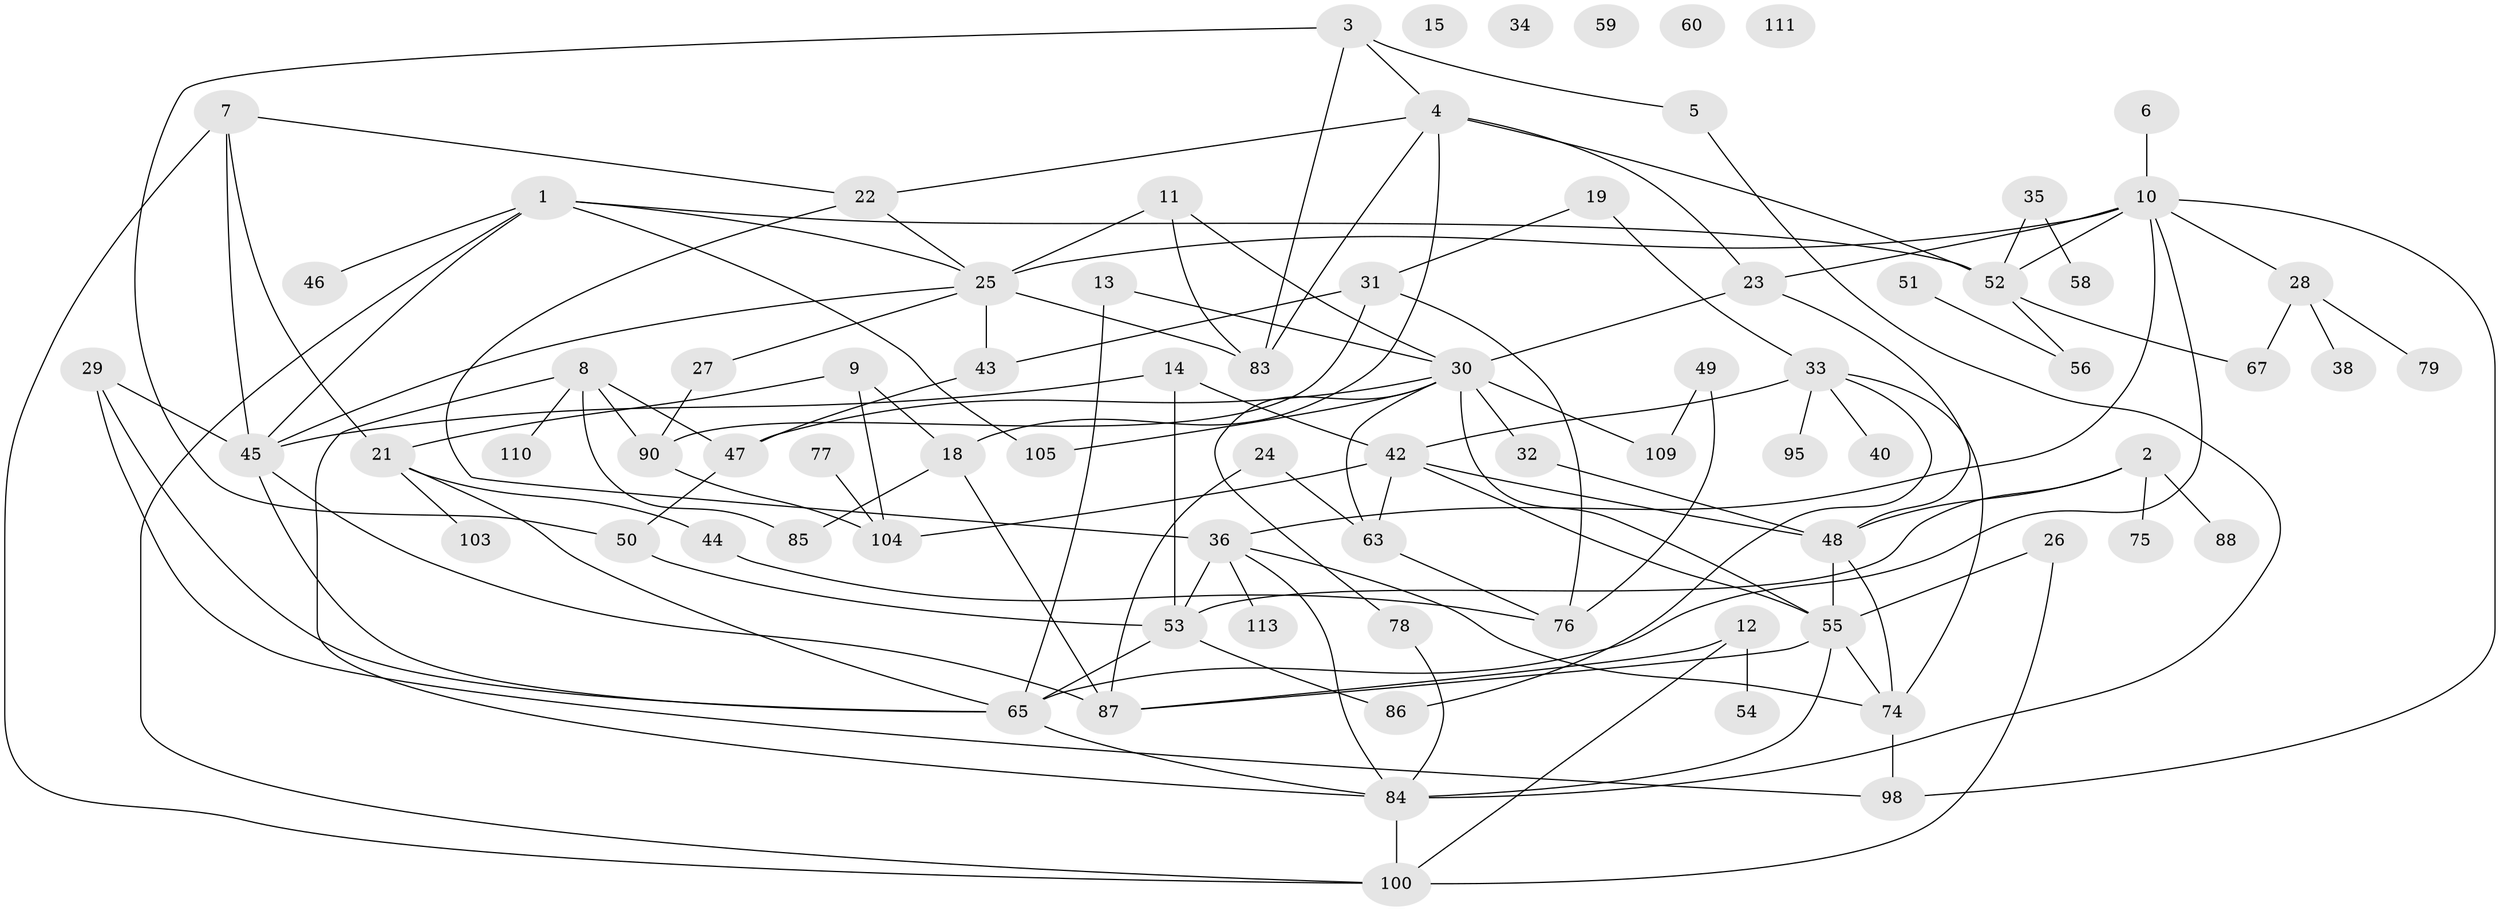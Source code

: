 // original degree distribution, {6: 0.06557377049180328, 2: 0.3360655737704918, 3: 0.14754098360655737, 4: 0.13934426229508196, 1: 0.1721311475409836, 5: 0.08196721311475409, 0: 0.03278688524590164, 7: 0.02459016393442623}
// Generated by graph-tools (version 1.1) at 2025/41/03/06/25 10:41:21]
// undirected, 79 vertices, 128 edges
graph export_dot {
graph [start="1"]
  node [color=gray90,style=filled];
  1;
  2 [super="+72"];
  3 [super="+93"];
  4 [super="+106"];
  5;
  6;
  7 [super="+37"];
  8 [super="+92"];
  9 [super="+101"];
  10 [super="+16"];
  11 [super="+17"];
  12;
  13 [super="+66"];
  14;
  15;
  18 [super="+91"];
  19 [super="+20"];
  21 [super="+102"];
  22;
  23 [super="+69"];
  24;
  25 [super="+94"];
  26;
  27;
  28;
  29 [super="+39"];
  30 [super="+108"];
  31 [super="+41"];
  32 [super="+64"];
  33 [super="+57"];
  34 [super="+99"];
  35 [super="+70"];
  36 [super="+62"];
  38 [super="+68"];
  40;
  42 [super="+81"];
  43;
  44 [super="+61"];
  45 [super="+71"];
  46;
  47 [super="+97"];
  48 [super="+122"];
  49;
  50 [super="+115"];
  51 [super="+73"];
  52 [super="+89"];
  53 [super="+118"];
  54;
  55 [super="+117"];
  56;
  58;
  59;
  60;
  63 [super="+107"];
  65 [super="+116"];
  67 [super="+112"];
  74;
  75 [super="+82"];
  76 [super="+121"];
  77;
  78 [super="+80"];
  79;
  83;
  84 [super="+119"];
  85;
  86;
  87 [super="+96"];
  88;
  90;
  95;
  98;
  100 [super="+120"];
  103;
  104 [super="+114"];
  105;
  109;
  110;
  111;
  113;
  1 -- 46;
  1 -- 105;
  1 -- 100;
  1 -- 25;
  1 -- 45;
  1 -- 52;
  2 -- 88;
  2 -- 48;
  2 -- 53;
  2 -- 75;
  3 -- 4;
  3 -- 83;
  3 -- 5;
  3 -- 50;
  4 -- 83;
  4 -- 18;
  4 -- 22;
  4 -- 23;
  4 -- 52 [weight=2];
  5 -- 84;
  6 -- 10;
  7 -- 100;
  7 -- 22;
  7 -- 45;
  7 -- 21;
  8 -- 110;
  8 -- 84;
  8 -- 85;
  8 -- 90;
  8 -- 47;
  9 -- 21;
  9 -- 104;
  9 -- 18;
  10 -- 23;
  10 -- 25;
  10 -- 65;
  10 -- 98;
  10 -- 36;
  10 -- 28;
  10 -- 52;
  11 -- 83;
  11 -- 25;
  11 -- 30;
  12 -- 54;
  12 -- 100;
  12 -- 87;
  13 -- 65;
  13 -- 30;
  14 -- 45;
  14 -- 53;
  14 -- 42;
  18 -- 85;
  18 -- 87;
  19 -- 31;
  19 -- 33;
  21 -- 103;
  21 -- 65;
  21 -- 44;
  22 -- 36;
  22 -- 25;
  23 -- 48;
  23 -- 30;
  24 -- 63;
  24 -- 87;
  25 -- 27;
  25 -- 83;
  25 -- 43;
  25 -- 45;
  26 -- 100;
  26 -- 55;
  27 -- 90;
  28 -- 67;
  28 -- 79;
  28 -- 38;
  29 -- 98;
  29 -- 65;
  29 -- 45;
  30 -- 32;
  30 -- 109;
  30 -- 47;
  30 -- 105;
  30 -- 78;
  30 -- 63;
  30 -- 55;
  31 -- 43;
  31 -- 90;
  31 -- 76;
  32 -- 48;
  33 -- 86;
  33 -- 74;
  33 -- 40;
  33 -- 42;
  33 -- 95;
  35 -- 58;
  35 -- 52;
  36 -- 53;
  36 -- 113;
  36 -- 74;
  36 -- 84;
  42 -- 48;
  42 -- 104;
  42 -- 63;
  42 -- 55;
  43 -- 47;
  44 -- 76;
  45 -- 65;
  45 -- 87;
  47 -- 50;
  48 -- 74;
  48 -- 55;
  49 -- 76;
  49 -- 109;
  50 -- 53;
  51 -- 56;
  52 -- 56;
  52 -- 67;
  53 -- 65;
  53 -- 86;
  55 -- 74;
  55 -- 84;
  55 -- 87;
  63 -- 76;
  65 -- 84;
  74 -- 98;
  77 -- 104;
  78 -- 84;
  84 -- 100;
  90 -- 104;
}
